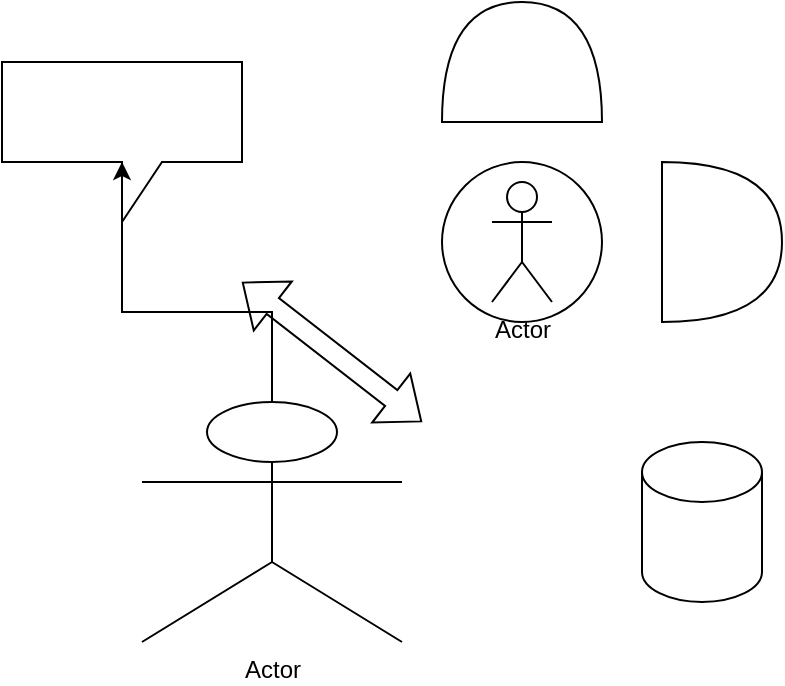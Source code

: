 <mxfile version="20.0.4" type="device"><diagram id="kRCyhYCdr6eHaMqwjp0A" name="Page-1"><mxGraphModel dx="950" dy="630" grid="1" gridSize="10" guides="1" tooltips="1" connect="1" arrows="1" fold="1" page="1" pageScale="1" pageWidth="850" pageHeight="1100" math="0" shadow="0"><root><mxCell id="0"/><mxCell id="1" parent="0"/><mxCell id="5-8HeCd2UCLicFFi7_ns-1" value="" style="shape=cylinder3;whiteSpace=wrap;html=1;boundedLbl=1;backgroundOutline=1;size=15;" parent="1" vertex="1"><mxGeometry x="600" y="290" width="60" height="80" as="geometry"/></mxCell><mxCell id="FfMLmJUYn5X408zvC8Xj-1" value="" style="ellipse;whiteSpace=wrap;html=1;aspect=fixed;" parent="1" vertex="1"><mxGeometry x="500" y="150" width="80" height="80" as="geometry"/></mxCell><mxCell id="WKU2Sviz5FRk5MeXgQTV-2" value="" style="shape=or;whiteSpace=wrap;html=1;rotation=-90;" parent="1" vertex="1"><mxGeometry x="510" y="60" width="60" height="80" as="geometry"/></mxCell><mxCell id="WKU2Sviz5FRk5MeXgQTV-3" value="" style="shape=flexArrow;endArrow=classic;startArrow=classic;html=1;rounded=0;" parent="1" edge="1"><mxGeometry width="100" height="100" relative="1" as="geometry"><mxPoint x="400" y="210" as="sourcePoint"/><mxPoint x="490" y="280" as="targetPoint"/></mxGeometry></mxCell><mxCell id="NfZHMYbhV1hF20kvhY4r-1" value="" style="shape=or;whiteSpace=wrap;html=1;" parent="1" vertex="1"><mxGeometry x="610" y="150" width="60" height="80" as="geometry"/></mxCell><mxCell id="NfZHMYbhV1hF20kvhY4r-2" value="Actor" style="shape=umlActor;verticalLabelPosition=bottom;verticalAlign=top;html=1;outlineConnect=0;" parent="1" vertex="1"><mxGeometry x="525" y="160" width="30" height="60" as="geometry"/></mxCell><mxCell id="_KNr8Z-m2wPdXb3L44bF-1" value="" style="shape=callout;whiteSpace=wrap;html=1;perimeter=calloutPerimeter;" parent="1" vertex="1"><mxGeometry x="280" y="100" width="120" height="80" as="geometry"/></mxCell><mxCell id="6l9NNStWZYpJnMgPtLDA-2" style="edgeStyle=orthogonalEdgeStyle;rounded=0;orthogonalLoop=1;jettySize=auto;html=1;exitX=0.5;exitY=0.5;exitDx=0;exitDy=0;exitPerimeter=0;" edge="1" parent="1" source="6l9NNStWZYpJnMgPtLDA-1" target="_KNr8Z-m2wPdXb3L44bF-1"><mxGeometry relative="1" as="geometry"/></mxCell><mxCell id="6l9NNStWZYpJnMgPtLDA-1" value="Actor" style="shape=umlActor;verticalLabelPosition=bottom;verticalAlign=top;html=1;outlineConnect=0;" vertex="1" parent="1"><mxGeometry x="350" y="270" width="130" height="120" as="geometry"/></mxCell></root></mxGraphModel></diagram></mxfile>